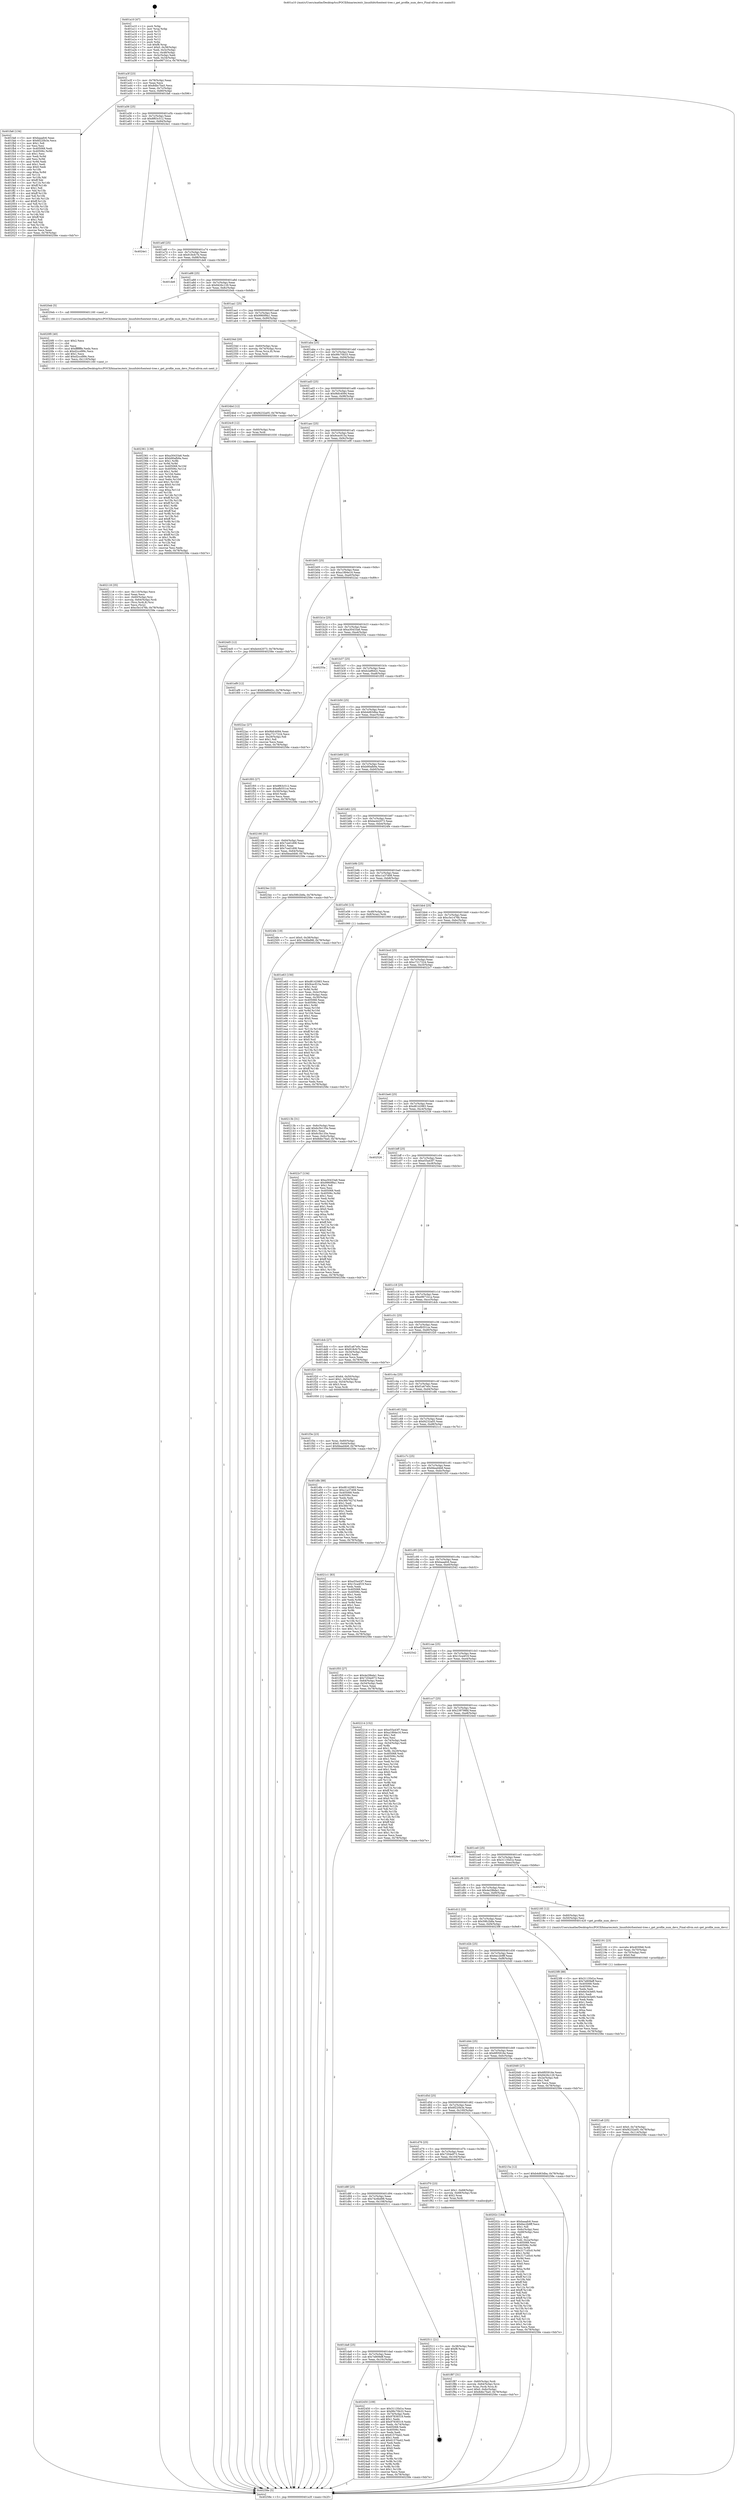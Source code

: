digraph "0x401a10" {
  label = "0x401a10 (/mnt/c/Users/mathe/Desktop/tcc/POCII/binaries/extr_linuxfsbtrfsextent-tree.c_get_profile_num_devs_Final-ollvm.out::main(0))"
  labelloc = "t"
  node[shape=record]

  Entry [label="",width=0.3,height=0.3,shape=circle,fillcolor=black,style=filled]
  "0x401a3f" [label="{
     0x401a3f [23]\l
     | [instrs]\l
     &nbsp;&nbsp;0x401a3f \<+3\>: mov -0x78(%rbp),%eax\l
     &nbsp;&nbsp;0x401a42 \<+2\>: mov %eax,%ecx\l
     &nbsp;&nbsp;0x401a44 \<+6\>: sub $0x8dbc7ba5,%ecx\l
     &nbsp;&nbsp;0x401a4a \<+3\>: mov %eax,-0x7c(%rbp)\l
     &nbsp;&nbsp;0x401a4d \<+3\>: mov %ecx,-0x80(%rbp)\l
     &nbsp;&nbsp;0x401a50 \<+6\>: je 0000000000401fa6 \<main+0x596\>\l
  }"]
  "0x401fa6" [label="{
     0x401fa6 [134]\l
     | [instrs]\l
     &nbsp;&nbsp;0x401fa6 \<+5\>: mov $0xbaaafc6,%eax\l
     &nbsp;&nbsp;0x401fab \<+5\>: mov $0x6f220b3e,%ecx\l
     &nbsp;&nbsp;0x401fb0 \<+2\>: mov $0x1,%dl\l
     &nbsp;&nbsp;0x401fb2 \<+2\>: xor %esi,%esi\l
     &nbsp;&nbsp;0x401fb4 \<+7\>: mov 0x405068,%edi\l
     &nbsp;&nbsp;0x401fbb \<+8\>: mov 0x40506c,%r8d\l
     &nbsp;&nbsp;0x401fc3 \<+3\>: sub $0x1,%esi\l
     &nbsp;&nbsp;0x401fc6 \<+3\>: mov %edi,%r9d\l
     &nbsp;&nbsp;0x401fc9 \<+3\>: add %esi,%r9d\l
     &nbsp;&nbsp;0x401fcc \<+4\>: imul %r9d,%edi\l
     &nbsp;&nbsp;0x401fd0 \<+3\>: and $0x1,%edi\l
     &nbsp;&nbsp;0x401fd3 \<+3\>: cmp $0x0,%edi\l
     &nbsp;&nbsp;0x401fd6 \<+4\>: sete %r10b\l
     &nbsp;&nbsp;0x401fda \<+4\>: cmp $0xa,%r8d\l
     &nbsp;&nbsp;0x401fde \<+4\>: setl %r11b\l
     &nbsp;&nbsp;0x401fe2 \<+3\>: mov %r10b,%bl\l
     &nbsp;&nbsp;0x401fe5 \<+3\>: xor $0xff,%bl\l
     &nbsp;&nbsp;0x401fe8 \<+3\>: mov %r11b,%r14b\l
     &nbsp;&nbsp;0x401feb \<+4\>: xor $0xff,%r14b\l
     &nbsp;&nbsp;0x401fef \<+3\>: xor $0x1,%dl\l
     &nbsp;&nbsp;0x401ff2 \<+3\>: mov %bl,%r15b\l
     &nbsp;&nbsp;0x401ff5 \<+4\>: and $0xff,%r15b\l
     &nbsp;&nbsp;0x401ff9 \<+3\>: and %dl,%r10b\l
     &nbsp;&nbsp;0x401ffc \<+3\>: mov %r14b,%r12b\l
     &nbsp;&nbsp;0x401fff \<+4\>: and $0xff,%r12b\l
     &nbsp;&nbsp;0x402003 \<+3\>: and %dl,%r11b\l
     &nbsp;&nbsp;0x402006 \<+3\>: or %r10b,%r15b\l
     &nbsp;&nbsp;0x402009 \<+3\>: or %r11b,%r12b\l
     &nbsp;&nbsp;0x40200c \<+3\>: xor %r12b,%r15b\l
     &nbsp;&nbsp;0x40200f \<+3\>: or %r14b,%bl\l
     &nbsp;&nbsp;0x402012 \<+3\>: xor $0xff,%bl\l
     &nbsp;&nbsp;0x402015 \<+3\>: or $0x1,%dl\l
     &nbsp;&nbsp;0x402018 \<+2\>: and %dl,%bl\l
     &nbsp;&nbsp;0x40201a \<+3\>: or %bl,%r15b\l
     &nbsp;&nbsp;0x40201d \<+4\>: test $0x1,%r15b\l
     &nbsp;&nbsp;0x402021 \<+3\>: cmovne %ecx,%eax\l
     &nbsp;&nbsp;0x402024 \<+3\>: mov %eax,-0x78(%rbp)\l
     &nbsp;&nbsp;0x402027 \<+5\>: jmp 000000000040258e \<main+0xb7e\>\l
  }"]
  "0x401a56" [label="{
     0x401a56 [25]\l
     | [instrs]\l
     &nbsp;&nbsp;0x401a56 \<+5\>: jmp 0000000000401a5b \<main+0x4b\>\l
     &nbsp;&nbsp;0x401a5b \<+3\>: mov -0x7c(%rbp),%eax\l
     &nbsp;&nbsp;0x401a5e \<+5\>: sub $0x8f63c512,%eax\l
     &nbsp;&nbsp;0x401a63 \<+6\>: mov %eax,-0x84(%rbp)\l
     &nbsp;&nbsp;0x401a69 \<+6\>: je 00000000004024e1 \<main+0xad1\>\l
  }"]
  Exit [label="",width=0.3,height=0.3,shape=circle,fillcolor=black,style=filled,peripheries=2]
  "0x4024e1" [label="{
     0x4024e1\l
  }", style=dashed]
  "0x401a6f" [label="{
     0x401a6f [25]\l
     | [instrs]\l
     &nbsp;&nbsp;0x401a6f \<+5\>: jmp 0000000000401a74 \<main+0x64\>\l
     &nbsp;&nbsp;0x401a74 \<+3\>: mov -0x7c(%rbp),%eax\l
     &nbsp;&nbsp;0x401a77 \<+5\>: sub $0x918cfc7b,%eax\l
     &nbsp;&nbsp;0x401a7c \<+6\>: mov %eax,-0x88(%rbp)\l
     &nbsp;&nbsp;0x401a82 \<+6\>: je 0000000000401de6 \<main+0x3d6\>\l
  }"]
  "0x4024d5" [label="{
     0x4024d5 [12]\l
     | [instrs]\l
     &nbsp;&nbsp;0x4024d5 \<+7\>: movl $0xbe442073,-0x78(%rbp)\l
     &nbsp;&nbsp;0x4024dc \<+5\>: jmp 000000000040258e \<main+0xb7e\>\l
  }"]
  "0x401de6" [label="{
     0x401de6\l
  }", style=dashed]
  "0x401a88" [label="{
     0x401a88 [25]\l
     | [instrs]\l
     &nbsp;&nbsp;0x401a88 \<+5\>: jmp 0000000000401a8d \<main+0x7d\>\l
     &nbsp;&nbsp;0x401a8d \<+3\>: mov -0x7c(%rbp),%eax\l
     &nbsp;&nbsp;0x401a90 \<+5\>: sub $0x9426c129,%eax\l
     &nbsp;&nbsp;0x401a95 \<+6\>: mov %eax,-0x8c(%rbp)\l
     &nbsp;&nbsp;0x401a9b \<+6\>: je 00000000004020eb \<main+0x6db\>\l
  }"]
  "0x401dc1" [label="{
     0x401dc1\l
  }", style=dashed]
  "0x4020eb" [label="{
     0x4020eb [5]\l
     | [instrs]\l
     &nbsp;&nbsp;0x4020eb \<+5\>: call 0000000000401160 \<next_i\>\l
     | [calls]\l
     &nbsp;&nbsp;0x401160 \{1\} (/mnt/c/Users/mathe/Desktop/tcc/POCII/binaries/extr_linuxfsbtrfsextent-tree.c_get_profile_num_devs_Final-ollvm.out::next_i)\l
  }"]
  "0x401aa1" [label="{
     0x401aa1 [25]\l
     | [instrs]\l
     &nbsp;&nbsp;0x401aa1 \<+5\>: jmp 0000000000401aa6 \<main+0x96\>\l
     &nbsp;&nbsp;0x401aa6 \<+3\>: mov -0x7c(%rbp),%eax\l
     &nbsp;&nbsp;0x401aa9 \<+5\>: sub $0x9960f9a1,%eax\l
     &nbsp;&nbsp;0x401aae \<+6\>: mov %eax,-0x90(%rbp)\l
     &nbsp;&nbsp;0x401ab4 \<+6\>: je 000000000040234d \<main+0x93d\>\l
  }"]
  "0x402450" [label="{
     0x402450 [109]\l
     | [instrs]\l
     &nbsp;&nbsp;0x402450 \<+5\>: mov $0x31135d1e,%eax\l
     &nbsp;&nbsp;0x402455 \<+5\>: mov $0x99c70b33,%ecx\l
     &nbsp;&nbsp;0x40245a \<+3\>: mov -0x74(%rbp),%edx\l
     &nbsp;&nbsp;0x40245d \<+6\>: sub $0x97839319,%edx\l
     &nbsp;&nbsp;0x402463 \<+3\>: add $0x1,%edx\l
     &nbsp;&nbsp;0x402466 \<+6\>: add $0x97839319,%edx\l
     &nbsp;&nbsp;0x40246c \<+3\>: mov %edx,-0x74(%rbp)\l
     &nbsp;&nbsp;0x40246f \<+7\>: mov 0x405068,%edx\l
     &nbsp;&nbsp;0x402476 \<+7\>: mov 0x40506c,%esi\l
     &nbsp;&nbsp;0x40247d \<+2\>: mov %edx,%edi\l
     &nbsp;&nbsp;0x40247f \<+6\>: sub $0x61570a42,%edi\l
     &nbsp;&nbsp;0x402485 \<+3\>: sub $0x1,%edi\l
     &nbsp;&nbsp;0x402488 \<+6\>: add $0x61570a42,%edi\l
     &nbsp;&nbsp;0x40248e \<+3\>: imul %edi,%edx\l
     &nbsp;&nbsp;0x402491 \<+3\>: and $0x1,%edx\l
     &nbsp;&nbsp;0x402494 \<+3\>: cmp $0x0,%edx\l
     &nbsp;&nbsp;0x402497 \<+4\>: sete %r8b\l
     &nbsp;&nbsp;0x40249b \<+3\>: cmp $0xa,%esi\l
     &nbsp;&nbsp;0x40249e \<+4\>: setl %r9b\l
     &nbsp;&nbsp;0x4024a2 \<+3\>: mov %r8b,%r10b\l
     &nbsp;&nbsp;0x4024a5 \<+3\>: and %r9b,%r10b\l
     &nbsp;&nbsp;0x4024a8 \<+3\>: xor %r9b,%r8b\l
     &nbsp;&nbsp;0x4024ab \<+3\>: or %r8b,%r10b\l
     &nbsp;&nbsp;0x4024ae \<+4\>: test $0x1,%r10b\l
     &nbsp;&nbsp;0x4024b2 \<+3\>: cmovne %ecx,%eax\l
     &nbsp;&nbsp;0x4024b5 \<+3\>: mov %eax,-0x78(%rbp)\l
     &nbsp;&nbsp;0x4024b8 \<+5\>: jmp 000000000040258e \<main+0xb7e\>\l
  }"]
  "0x40234d" [label="{
     0x40234d [20]\l
     | [instrs]\l
     &nbsp;&nbsp;0x40234d \<+4\>: mov -0x60(%rbp),%rax\l
     &nbsp;&nbsp;0x402351 \<+4\>: movslq -0x74(%rbp),%rcx\l
     &nbsp;&nbsp;0x402355 \<+4\>: mov (%rax,%rcx,8),%rax\l
     &nbsp;&nbsp;0x402359 \<+3\>: mov %rax,%rdi\l
     &nbsp;&nbsp;0x40235c \<+5\>: call 0000000000401030 \<free@plt\>\l
     | [calls]\l
     &nbsp;&nbsp;0x401030 \{1\} (unknown)\l
  }"]
  "0x401aba" [label="{
     0x401aba [25]\l
     | [instrs]\l
     &nbsp;&nbsp;0x401aba \<+5\>: jmp 0000000000401abf \<main+0xaf\>\l
     &nbsp;&nbsp;0x401abf \<+3\>: mov -0x7c(%rbp),%eax\l
     &nbsp;&nbsp;0x401ac2 \<+5\>: sub $0x99c70b33,%eax\l
     &nbsp;&nbsp;0x401ac7 \<+6\>: mov %eax,-0x94(%rbp)\l
     &nbsp;&nbsp;0x401acd \<+6\>: je 00000000004024bd \<main+0xaad\>\l
  }"]
  "0x401da8" [label="{
     0x401da8 [25]\l
     | [instrs]\l
     &nbsp;&nbsp;0x401da8 \<+5\>: jmp 0000000000401dad \<main+0x39d\>\l
     &nbsp;&nbsp;0x401dad \<+3\>: mov -0x7c(%rbp),%eax\l
     &nbsp;&nbsp;0x401db0 \<+5\>: sub $0x7e809eff,%eax\l
     &nbsp;&nbsp;0x401db5 \<+6\>: mov %eax,-0x10c(%rbp)\l
     &nbsp;&nbsp;0x401dbb \<+6\>: je 0000000000402450 \<main+0xa40\>\l
  }"]
  "0x4024bd" [label="{
     0x4024bd [12]\l
     | [instrs]\l
     &nbsp;&nbsp;0x4024bd \<+7\>: movl $0xf4232a05,-0x78(%rbp)\l
     &nbsp;&nbsp;0x4024c4 \<+5\>: jmp 000000000040258e \<main+0xb7e\>\l
  }"]
  "0x401ad3" [label="{
     0x401ad3 [25]\l
     | [instrs]\l
     &nbsp;&nbsp;0x401ad3 \<+5\>: jmp 0000000000401ad8 \<main+0xc8\>\l
     &nbsp;&nbsp;0x401ad8 \<+3\>: mov -0x7c(%rbp),%eax\l
     &nbsp;&nbsp;0x401adb \<+5\>: sub $0x9bfc4094,%eax\l
     &nbsp;&nbsp;0x401ae0 \<+6\>: mov %eax,-0x98(%rbp)\l
     &nbsp;&nbsp;0x401ae6 \<+6\>: je 00000000004024c9 \<main+0xab9\>\l
  }"]
  "0x402511" [label="{
     0x402511 [21]\l
     | [instrs]\l
     &nbsp;&nbsp;0x402511 \<+3\>: mov -0x38(%rbp),%eax\l
     &nbsp;&nbsp;0x402514 \<+7\>: add $0xf8,%rsp\l
     &nbsp;&nbsp;0x40251b \<+1\>: pop %rbx\l
     &nbsp;&nbsp;0x40251c \<+2\>: pop %r12\l
     &nbsp;&nbsp;0x40251e \<+2\>: pop %r13\l
     &nbsp;&nbsp;0x402520 \<+2\>: pop %r14\l
     &nbsp;&nbsp;0x402522 \<+2\>: pop %r15\l
     &nbsp;&nbsp;0x402524 \<+1\>: pop %rbp\l
     &nbsp;&nbsp;0x402525 \<+1\>: ret\l
  }"]
  "0x4024c9" [label="{
     0x4024c9 [12]\l
     | [instrs]\l
     &nbsp;&nbsp;0x4024c9 \<+4\>: mov -0x60(%rbp),%rax\l
     &nbsp;&nbsp;0x4024cd \<+3\>: mov %rax,%rdi\l
     &nbsp;&nbsp;0x4024d0 \<+5\>: call 0000000000401030 \<free@plt\>\l
     | [calls]\l
     &nbsp;&nbsp;0x401030 \{1\} (unknown)\l
  }"]
  "0x401aec" [label="{
     0x401aec [25]\l
     | [instrs]\l
     &nbsp;&nbsp;0x401aec \<+5\>: jmp 0000000000401af1 \<main+0xe1\>\l
     &nbsp;&nbsp;0x401af1 \<+3\>: mov -0x7c(%rbp),%eax\l
     &nbsp;&nbsp;0x401af4 \<+5\>: sub $0x9cec915a,%eax\l
     &nbsp;&nbsp;0x401af9 \<+6\>: mov %eax,-0x9c(%rbp)\l
     &nbsp;&nbsp;0x401aff \<+6\>: je 0000000000401ef9 \<main+0x4e9\>\l
  }"]
  "0x402361" [label="{
     0x402361 [139]\l
     | [instrs]\l
     &nbsp;&nbsp;0x402361 \<+5\>: mov $0xa30433a6,%edx\l
     &nbsp;&nbsp;0x402366 \<+5\>: mov $0xb90afb9a,%esi\l
     &nbsp;&nbsp;0x40236b \<+3\>: mov $0x1,%r8b\l
     &nbsp;&nbsp;0x40236e \<+3\>: xor %r9d,%r9d\l
     &nbsp;&nbsp;0x402371 \<+8\>: mov 0x405068,%r10d\l
     &nbsp;&nbsp;0x402379 \<+8\>: mov 0x40506c,%r11d\l
     &nbsp;&nbsp;0x402381 \<+4\>: sub $0x1,%r9d\l
     &nbsp;&nbsp;0x402385 \<+3\>: mov %r10d,%ebx\l
     &nbsp;&nbsp;0x402388 \<+3\>: add %r9d,%ebx\l
     &nbsp;&nbsp;0x40238b \<+4\>: imul %ebx,%r10d\l
     &nbsp;&nbsp;0x40238f \<+4\>: and $0x1,%r10d\l
     &nbsp;&nbsp;0x402393 \<+4\>: cmp $0x0,%r10d\l
     &nbsp;&nbsp;0x402397 \<+4\>: sete %r14b\l
     &nbsp;&nbsp;0x40239b \<+4\>: cmp $0xa,%r11d\l
     &nbsp;&nbsp;0x40239f \<+4\>: setl %r15b\l
     &nbsp;&nbsp;0x4023a3 \<+3\>: mov %r14b,%r12b\l
     &nbsp;&nbsp;0x4023a6 \<+4\>: xor $0xff,%r12b\l
     &nbsp;&nbsp;0x4023aa \<+3\>: mov %r15b,%r13b\l
     &nbsp;&nbsp;0x4023ad \<+4\>: xor $0xff,%r13b\l
     &nbsp;&nbsp;0x4023b1 \<+4\>: xor $0x1,%r8b\l
     &nbsp;&nbsp;0x4023b5 \<+3\>: mov %r12b,%al\l
     &nbsp;&nbsp;0x4023b8 \<+2\>: and $0xff,%al\l
     &nbsp;&nbsp;0x4023ba \<+3\>: and %r8b,%r14b\l
     &nbsp;&nbsp;0x4023bd \<+3\>: mov %r13b,%cl\l
     &nbsp;&nbsp;0x4023c0 \<+3\>: and $0xff,%cl\l
     &nbsp;&nbsp;0x4023c3 \<+3\>: and %r8b,%r15b\l
     &nbsp;&nbsp;0x4023c6 \<+3\>: or %r14b,%al\l
     &nbsp;&nbsp;0x4023c9 \<+3\>: or %r15b,%cl\l
     &nbsp;&nbsp;0x4023cc \<+2\>: xor %cl,%al\l
     &nbsp;&nbsp;0x4023ce \<+3\>: or %r13b,%r12b\l
     &nbsp;&nbsp;0x4023d1 \<+4\>: xor $0xff,%r12b\l
     &nbsp;&nbsp;0x4023d5 \<+4\>: or $0x1,%r8b\l
     &nbsp;&nbsp;0x4023d9 \<+3\>: and %r8b,%r12b\l
     &nbsp;&nbsp;0x4023dc \<+3\>: or %r12b,%al\l
     &nbsp;&nbsp;0x4023df \<+2\>: test $0x1,%al\l
     &nbsp;&nbsp;0x4023e1 \<+3\>: cmovne %esi,%edx\l
     &nbsp;&nbsp;0x4023e4 \<+3\>: mov %edx,-0x78(%rbp)\l
     &nbsp;&nbsp;0x4023e7 \<+5\>: jmp 000000000040258e \<main+0xb7e\>\l
  }"]
  "0x401ef9" [label="{
     0x401ef9 [12]\l
     | [instrs]\l
     &nbsp;&nbsp;0x401ef9 \<+7\>: movl $0xb2a86d2c,-0x78(%rbp)\l
     &nbsp;&nbsp;0x401f00 \<+5\>: jmp 000000000040258e \<main+0xb7e\>\l
  }"]
  "0x401b05" [label="{
     0x401b05 [25]\l
     | [instrs]\l
     &nbsp;&nbsp;0x401b05 \<+5\>: jmp 0000000000401b0a \<main+0xfa\>\l
     &nbsp;&nbsp;0x401b0a \<+3\>: mov -0x7c(%rbp),%eax\l
     &nbsp;&nbsp;0x401b0d \<+5\>: sub $0xa1894e16,%eax\l
     &nbsp;&nbsp;0x401b12 \<+6\>: mov %eax,-0xa0(%rbp)\l
     &nbsp;&nbsp;0x401b18 \<+6\>: je 00000000004022ac \<main+0x89c\>\l
  }"]
  "0x4021a8" [label="{
     0x4021a8 [25]\l
     | [instrs]\l
     &nbsp;&nbsp;0x4021a8 \<+7\>: movl $0x0,-0x74(%rbp)\l
     &nbsp;&nbsp;0x4021af \<+7\>: movl $0xf4232a05,-0x78(%rbp)\l
     &nbsp;&nbsp;0x4021b6 \<+6\>: mov %eax,-0x114(%rbp)\l
     &nbsp;&nbsp;0x4021bc \<+5\>: jmp 000000000040258e \<main+0xb7e\>\l
  }"]
  "0x4022ac" [label="{
     0x4022ac [27]\l
     | [instrs]\l
     &nbsp;&nbsp;0x4022ac \<+5\>: mov $0x9bfc4094,%eax\l
     &nbsp;&nbsp;0x4022b1 \<+5\>: mov $0xc7217224,%ecx\l
     &nbsp;&nbsp;0x4022b6 \<+3\>: mov -0x29(%rbp),%dl\l
     &nbsp;&nbsp;0x4022b9 \<+3\>: test $0x1,%dl\l
     &nbsp;&nbsp;0x4022bc \<+3\>: cmovne %ecx,%eax\l
     &nbsp;&nbsp;0x4022bf \<+3\>: mov %eax,-0x78(%rbp)\l
     &nbsp;&nbsp;0x4022c2 \<+5\>: jmp 000000000040258e \<main+0xb7e\>\l
  }"]
  "0x401b1e" [label="{
     0x401b1e [25]\l
     | [instrs]\l
     &nbsp;&nbsp;0x401b1e \<+5\>: jmp 0000000000401b23 \<main+0x113\>\l
     &nbsp;&nbsp;0x401b23 \<+3\>: mov -0x7c(%rbp),%eax\l
     &nbsp;&nbsp;0x401b26 \<+5\>: sub $0xa30433a6,%eax\l
     &nbsp;&nbsp;0x401b2b \<+6\>: mov %eax,-0xa4(%rbp)\l
     &nbsp;&nbsp;0x401b31 \<+6\>: je 000000000040255a \<main+0xb4a\>\l
  }"]
  "0x402191" [label="{
     0x402191 [23]\l
     | [instrs]\l
     &nbsp;&nbsp;0x402191 \<+10\>: movabs $0x4030b6,%rdi\l
     &nbsp;&nbsp;0x40219b \<+3\>: mov %eax,-0x70(%rbp)\l
     &nbsp;&nbsp;0x40219e \<+3\>: mov -0x70(%rbp),%esi\l
     &nbsp;&nbsp;0x4021a1 \<+2\>: mov $0x0,%al\l
     &nbsp;&nbsp;0x4021a3 \<+5\>: call 0000000000401040 \<printf@plt\>\l
     | [calls]\l
     &nbsp;&nbsp;0x401040 \{1\} (unknown)\l
  }"]
  "0x40255a" [label="{
     0x40255a\l
  }", style=dashed]
  "0x401b37" [label="{
     0x401b37 [25]\l
     | [instrs]\l
     &nbsp;&nbsp;0x401b37 \<+5\>: jmp 0000000000401b3c \<main+0x12c\>\l
     &nbsp;&nbsp;0x401b3c \<+3\>: mov -0x7c(%rbp),%eax\l
     &nbsp;&nbsp;0x401b3f \<+5\>: sub $0xb2a86d2c,%eax\l
     &nbsp;&nbsp;0x401b44 \<+6\>: mov %eax,-0xa8(%rbp)\l
     &nbsp;&nbsp;0x401b4a \<+6\>: je 0000000000401f05 \<main+0x4f5\>\l
  }"]
  "0x402118" [label="{
     0x402118 [35]\l
     | [instrs]\l
     &nbsp;&nbsp;0x402118 \<+6\>: mov -0x110(%rbp),%ecx\l
     &nbsp;&nbsp;0x40211e \<+3\>: imul %eax,%ecx\l
     &nbsp;&nbsp;0x402121 \<+4\>: mov -0x60(%rbp),%rsi\l
     &nbsp;&nbsp;0x402125 \<+4\>: movslq -0x64(%rbp),%rdi\l
     &nbsp;&nbsp;0x402129 \<+4\>: mov (%rsi,%rdi,8),%rsi\l
     &nbsp;&nbsp;0x40212d \<+2\>: mov %ecx,(%rsi)\l
     &nbsp;&nbsp;0x40212f \<+7\>: movl $0xc5e1476b,-0x78(%rbp)\l
     &nbsp;&nbsp;0x402136 \<+5\>: jmp 000000000040258e \<main+0xb7e\>\l
  }"]
  "0x401f05" [label="{
     0x401f05 [27]\l
     | [instrs]\l
     &nbsp;&nbsp;0x401f05 \<+5\>: mov $0x8f63c512,%eax\l
     &nbsp;&nbsp;0x401f0a \<+5\>: mov $0xefb551ce,%ecx\l
     &nbsp;&nbsp;0x401f0f \<+3\>: mov -0x30(%rbp),%edx\l
     &nbsp;&nbsp;0x401f12 \<+3\>: cmp $0x0,%edx\l
     &nbsp;&nbsp;0x401f15 \<+3\>: cmove %ecx,%eax\l
     &nbsp;&nbsp;0x401f18 \<+3\>: mov %eax,-0x78(%rbp)\l
     &nbsp;&nbsp;0x401f1b \<+5\>: jmp 000000000040258e \<main+0xb7e\>\l
  }"]
  "0x401b50" [label="{
     0x401b50 [25]\l
     | [instrs]\l
     &nbsp;&nbsp;0x401b50 \<+5\>: jmp 0000000000401b55 \<main+0x145\>\l
     &nbsp;&nbsp;0x401b55 \<+3\>: mov -0x7c(%rbp),%eax\l
     &nbsp;&nbsp;0x401b58 \<+5\>: sub $0xb4d63dba,%eax\l
     &nbsp;&nbsp;0x401b5d \<+6\>: mov %eax,-0xac(%rbp)\l
     &nbsp;&nbsp;0x401b63 \<+6\>: je 0000000000402166 \<main+0x756\>\l
  }"]
  "0x4020f0" [label="{
     0x4020f0 [40]\l
     | [instrs]\l
     &nbsp;&nbsp;0x4020f0 \<+5\>: mov $0x2,%ecx\l
     &nbsp;&nbsp;0x4020f5 \<+1\>: cltd\l
     &nbsp;&nbsp;0x4020f6 \<+2\>: idiv %ecx\l
     &nbsp;&nbsp;0x4020f8 \<+6\>: imul $0xfffffffe,%edx,%ecx\l
     &nbsp;&nbsp;0x4020fe \<+6\>: sub $0xd2ccd99c,%ecx\l
     &nbsp;&nbsp;0x402104 \<+3\>: add $0x1,%ecx\l
     &nbsp;&nbsp;0x402107 \<+6\>: add $0xd2ccd99c,%ecx\l
     &nbsp;&nbsp;0x40210d \<+6\>: mov %ecx,-0x110(%rbp)\l
     &nbsp;&nbsp;0x402113 \<+5\>: call 0000000000401160 \<next_i\>\l
     | [calls]\l
     &nbsp;&nbsp;0x401160 \{1\} (/mnt/c/Users/mathe/Desktop/tcc/POCII/binaries/extr_linuxfsbtrfsextent-tree.c_get_profile_num_devs_Final-ollvm.out::next_i)\l
  }"]
  "0x402166" [label="{
     0x402166 [31]\l
     | [instrs]\l
     &nbsp;&nbsp;0x402166 \<+3\>: mov -0x64(%rbp),%eax\l
     &nbsp;&nbsp;0x402169 \<+5\>: sub $0x7ced1d08,%eax\l
     &nbsp;&nbsp;0x40216e \<+3\>: add $0x1,%eax\l
     &nbsp;&nbsp;0x402171 \<+5\>: add $0x7ced1d08,%eax\l
     &nbsp;&nbsp;0x402176 \<+3\>: mov %eax,-0x64(%rbp)\l
     &nbsp;&nbsp;0x402179 \<+7\>: movl $0xfdead4b8,-0x78(%rbp)\l
     &nbsp;&nbsp;0x402180 \<+5\>: jmp 000000000040258e \<main+0xb7e\>\l
  }"]
  "0x401b69" [label="{
     0x401b69 [25]\l
     | [instrs]\l
     &nbsp;&nbsp;0x401b69 \<+5\>: jmp 0000000000401b6e \<main+0x15e\>\l
     &nbsp;&nbsp;0x401b6e \<+3\>: mov -0x7c(%rbp),%eax\l
     &nbsp;&nbsp;0x401b71 \<+5\>: sub $0xb90afb9a,%eax\l
     &nbsp;&nbsp;0x401b76 \<+6\>: mov %eax,-0xb0(%rbp)\l
     &nbsp;&nbsp;0x401b7c \<+6\>: je 00000000004023ec \<main+0x9dc\>\l
  }"]
  "0x401f87" [label="{
     0x401f87 [31]\l
     | [instrs]\l
     &nbsp;&nbsp;0x401f87 \<+4\>: mov -0x60(%rbp),%rdi\l
     &nbsp;&nbsp;0x401f8b \<+4\>: movslq -0x64(%rbp),%rcx\l
     &nbsp;&nbsp;0x401f8f \<+4\>: mov %rax,(%rdi,%rcx,8)\l
     &nbsp;&nbsp;0x401f93 \<+7\>: movl $0x0,-0x6c(%rbp)\l
     &nbsp;&nbsp;0x401f9a \<+7\>: movl $0x8dbc7ba5,-0x78(%rbp)\l
     &nbsp;&nbsp;0x401fa1 \<+5\>: jmp 000000000040258e \<main+0xb7e\>\l
  }"]
  "0x4023ec" [label="{
     0x4023ec [12]\l
     | [instrs]\l
     &nbsp;&nbsp;0x4023ec \<+7\>: movl $0x59fc2b8a,-0x78(%rbp)\l
     &nbsp;&nbsp;0x4023f3 \<+5\>: jmp 000000000040258e \<main+0xb7e\>\l
  }"]
  "0x401b82" [label="{
     0x401b82 [25]\l
     | [instrs]\l
     &nbsp;&nbsp;0x401b82 \<+5\>: jmp 0000000000401b87 \<main+0x177\>\l
     &nbsp;&nbsp;0x401b87 \<+3\>: mov -0x7c(%rbp),%eax\l
     &nbsp;&nbsp;0x401b8a \<+5\>: sub $0xbe442073,%eax\l
     &nbsp;&nbsp;0x401b8f \<+6\>: mov %eax,-0xb4(%rbp)\l
     &nbsp;&nbsp;0x401b95 \<+6\>: je 00000000004024fe \<main+0xaee\>\l
  }"]
  "0x401d8f" [label="{
     0x401d8f [25]\l
     | [instrs]\l
     &nbsp;&nbsp;0x401d8f \<+5\>: jmp 0000000000401d94 \<main+0x384\>\l
     &nbsp;&nbsp;0x401d94 \<+3\>: mov -0x7c(%rbp),%eax\l
     &nbsp;&nbsp;0x401d97 \<+5\>: sub $0x74c6bd98,%eax\l
     &nbsp;&nbsp;0x401d9c \<+6\>: mov %eax,-0x108(%rbp)\l
     &nbsp;&nbsp;0x401da2 \<+6\>: je 0000000000402511 \<main+0xb01\>\l
  }"]
  "0x4024fe" [label="{
     0x4024fe [19]\l
     | [instrs]\l
     &nbsp;&nbsp;0x4024fe \<+7\>: movl $0x0,-0x38(%rbp)\l
     &nbsp;&nbsp;0x402505 \<+7\>: movl $0x74c6bd98,-0x78(%rbp)\l
     &nbsp;&nbsp;0x40250c \<+5\>: jmp 000000000040258e \<main+0xb7e\>\l
  }"]
  "0x401b9b" [label="{
     0x401b9b [25]\l
     | [instrs]\l
     &nbsp;&nbsp;0x401b9b \<+5\>: jmp 0000000000401ba0 \<main+0x190\>\l
     &nbsp;&nbsp;0x401ba0 \<+3\>: mov -0x7c(%rbp),%eax\l
     &nbsp;&nbsp;0x401ba3 \<+5\>: sub $0xc1a37d08,%eax\l
     &nbsp;&nbsp;0x401ba8 \<+6\>: mov %eax,-0xb8(%rbp)\l
     &nbsp;&nbsp;0x401bae \<+6\>: je 0000000000401e56 \<main+0x446\>\l
  }"]
  "0x401f70" [label="{
     0x401f70 [23]\l
     | [instrs]\l
     &nbsp;&nbsp;0x401f70 \<+7\>: movl $0x1,-0x68(%rbp)\l
     &nbsp;&nbsp;0x401f77 \<+4\>: movslq -0x68(%rbp),%rax\l
     &nbsp;&nbsp;0x401f7b \<+4\>: shl $0x2,%rax\l
     &nbsp;&nbsp;0x401f7f \<+3\>: mov %rax,%rdi\l
     &nbsp;&nbsp;0x401f82 \<+5\>: call 0000000000401050 \<malloc@plt\>\l
     | [calls]\l
     &nbsp;&nbsp;0x401050 \{1\} (unknown)\l
  }"]
  "0x401e56" [label="{
     0x401e56 [13]\l
     | [instrs]\l
     &nbsp;&nbsp;0x401e56 \<+4\>: mov -0x48(%rbp),%rax\l
     &nbsp;&nbsp;0x401e5a \<+4\>: mov 0x8(%rax),%rdi\l
     &nbsp;&nbsp;0x401e5e \<+5\>: call 0000000000401060 \<atoi@plt\>\l
     | [calls]\l
     &nbsp;&nbsp;0x401060 \{1\} (unknown)\l
  }"]
  "0x401bb4" [label="{
     0x401bb4 [25]\l
     | [instrs]\l
     &nbsp;&nbsp;0x401bb4 \<+5\>: jmp 0000000000401bb9 \<main+0x1a9\>\l
     &nbsp;&nbsp;0x401bb9 \<+3\>: mov -0x7c(%rbp),%eax\l
     &nbsp;&nbsp;0x401bbc \<+5\>: sub $0xc5e1476b,%eax\l
     &nbsp;&nbsp;0x401bc1 \<+6\>: mov %eax,-0xbc(%rbp)\l
     &nbsp;&nbsp;0x401bc7 \<+6\>: je 000000000040213b \<main+0x72b\>\l
  }"]
  "0x401d76" [label="{
     0x401d76 [25]\l
     | [instrs]\l
     &nbsp;&nbsp;0x401d76 \<+5\>: jmp 0000000000401d7b \<main+0x36b\>\l
     &nbsp;&nbsp;0x401d7b \<+3\>: mov -0x7c(%rbp),%eax\l
     &nbsp;&nbsp;0x401d7e \<+5\>: sub $0x7204e973,%eax\l
     &nbsp;&nbsp;0x401d83 \<+6\>: mov %eax,-0x104(%rbp)\l
     &nbsp;&nbsp;0x401d89 \<+6\>: je 0000000000401f70 \<main+0x560\>\l
  }"]
  "0x40213b" [label="{
     0x40213b [31]\l
     | [instrs]\l
     &nbsp;&nbsp;0x40213b \<+3\>: mov -0x6c(%rbp),%eax\l
     &nbsp;&nbsp;0x40213e \<+5\>: add $0x6c5b135e,%eax\l
     &nbsp;&nbsp;0x402143 \<+3\>: add $0x1,%eax\l
     &nbsp;&nbsp;0x402146 \<+5\>: sub $0x6c5b135e,%eax\l
     &nbsp;&nbsp;0x40214b \<+3\>: mov %eax,-0x6c(%rbp)\l
     &nbsp;&nbsp;0x40214e \<+7\>: movl $0x8dbc7ba5,-0x78(%rbp)\l
     &nbsp;&nbsp;0x402155 \<+5\>: jmp 000000000040258e \<main+0xb7e\>\l
  }"]
  "0x401bcd" [label="{
     0x401bcd [25]\l
     | [instrs]\l
     &nbsp;&nbsp;0x401bcd \<+5\>: jmp 0000000000401bd2 \<main+0x1c2\>\l
     &nbsp;&nbsp;0x401bd2 \<+3\>: mov -0x7c(%rbp),%eax\l
     &nbsp;&nbsp;0x401bd5 \<+5\>: sub $0xc7217224,%eax\l
     &nbsp;&nbsp;0x401bda \<+6\>: mov %eax,-0xc0(%rbp)\l
     &nbsp;&nbsp;0x401be0 \<+6\>: je 00000000004022c7 \<main+0x8b7\>\l
  }"]
  "0x40202c" [label="{
     0x40202c [164]\l
     | [instrs]\l
     &nbsp;&nbsp;0x40202c \<+5\>: mov $0xbaaafc6,%eax\l
     &nbsp;&nbsp;0x402031 \<+5\>: mov $0x6ec2b9ff,%ecx\l
     &nbsp;&nbsp;0x402036 \<+2\>: mov $0x1,%dl\l
     &nbsp;&nbsp;0x402038 \<+3\>: mov -0x6c(%rbp),%esi\l
     &nbsp;&nbsp;0x40203b \<+3\>: cmp -0x68(%rbp),%esi\l
     &nbsp;&nbsp;0x40203e \<+4\>: setl %dil\l
     &nbsp;&nbsp;0x402042 \<+4\>: and $0x1,%dil\l
     &nbsp;&nbsp;0x402046 \<+4\>: mov %dil,-0x2a(%rbp)\l
     &nbsp;&nbsp;0x40204a \<+7\>: mov 0x405068,%esi\l
     &nbsp;&nbsp;0x402051 \<+8\>: mov 0x40506c,%r8d\l
     &nbsp;&nbsp;0x402059 \<+3\>: mov %esi,%r9d\l
     &nbsp;&nbsp;0x40205c \<+7\>: add $0x3171d5c0,%r9d\l
     &nbsp;&nbsp;0x402063 \<+4\>: sub $0x1,%r9d\l
     &nbsp;&nbsp;0x402067 \<+7\>: sub $0x3171d5c0,%r9d\l
     &nbsp;&nbsp;0x40206e \<+4\>: imul %r9d,%esi\l
     &nbsp;&nbsp;0x402072 \<+3\>: and $0x1,%esi\l
     &nbsp;&nbsp;0x402075 \<+3\>: cmp $0x0,%esi\l
     &nbsp;&nbsp;0x402078 \<+4\>: sete %dil\l
     &nbsp;&nbsp;0x40207c \<+4\>: cmp $0xa,%r8d\l
     &nbsp;&nbsp;0x402080 \<+4\>: setl %r10b\l
     &nbsp;&nbsp;0x402084 \<+3\>: mov %dil,%r11b\l
     &nbsp;&nbsp;0x402087 \<+4\>: xor $0xff,%r11b\l
     &nbsp;&nbsp;0x40208b \<+3\>: mov %r10b,%bl\l
     &nbsp;&nbsp;0x40208e \<+3\>: xor $0xff,%bl\l
     &nbsp;&nbsp;0x402091 \<+3\>: xor $0x1,%dl\l
     &nbsp;&nbsp;0x402094 \<+3\>: mov %r11b,%r14b\l
     &nbsp;&nbsp;0x402097 \<+4\>: and $0xff,%r14b\l
     &nbsp;&nbsp;0x40209b \<+3\>: and %dl,%dil\l
     &nbsp;&nbsp;0x40209e \<+3\>: mov %bl,%r15b\l
     &nbsp;&nbsp;0x4020a1 \<+4\>: and $0xff,%r15b\l
     &nbsp;&nbsp;0x4020a5 \<+3\>: and %dl,%r10b\l
     &nbsp;&nbsp;0x4020a8 \<+3\>: or %dil,%r14b\l
     &nbsp;&nbsp;0x4020ab \<+3\>: or %r10b,%r15b\l
     &nbsp;&nbsp;0x4020ae \<+3\>: xor %r15b,%r14b\l
     &nbsp;&nbsp;0x4020b1 \<+3\>: or %bl,%r11b\l
     &nbsp;&nbsp;0x4020b4 \<+4\>: xor $0xff,%r11b\l
     &nbsp;&nbsp;0x4020b8 \<+3\>: or $0x1,%dl\l
     &nbsp;&nbsp;0x4020bb \<+3\>: and %dl,%r11b\l
     &nbsp;&nbsp;0x4020be \<+3\>: or %r11b,%r14b\l
     &nbsp;&nbsp;0x4020c1 \<+4\>: test $0x1,%r14b\l
     &nbsp;&nbsp;0x4020c5 \<+3\>: cmovne %ecx,%eax\l
     &nbsp;&nbsp;0x4020c8 \<+3\>: mov %eax,-0x78(%rbp)\l
     &nbsp;&nbsp;0x4020cb \<+5\>: jmp 000000000040258e \<main+0xb7e\>\l
  }"]
  "0x4022c7" [label="{
     0x4022c7 [134]\l
     | [instrs]\l
     &nbsp;&nbsp;0x4022c7 \<+5\>: mov $0xa30433a6,%eax\l
     &nbsp;&nbsp;0x4022cc \<+5\>: mov $0x9960f9a1,%ecx\l
     &nbsp;&nbsp;0x4022d1 \<+2\>: mov $0x1,%dl\l
     &nbsp;&nbsp;0x4022d3 \<+2\>: xor %esi,%esi\l
     &nbsp;&nbsp;0x4022d5 \<+7\>: mov 0x405068,%edi\l
     &nbsp;&nbsp;0x4022dc \<+8\>: mov 0x40506c,%r8d\l
     &nbsp;&nbsp;0x4022e4 \<+3\>: sub $0x1,%esi\l
     &nbsp;&nbsp;0x4022e7 \<+3\>: mov %edi,%r9d\l
     &nbsp;&nbsp;0x4022ea \<+3\>: add %esi,%r9d\l
     &nbsp;&nbsp;0x4022ed \<+4\>: imul %r9d,%edi\l
     &nbsp;&nbsp;0x4022f1 \<+3\>: and $0x1,%edi\l
     &nbsp;&nbsp;0x4022f4 \<+3\>: cmp $0x0,%edi\l
     &nbsp;&nbsp;0x4022f7 \<+4\>: sete %r10b\l
     &nbsp;&nbsp;0x4022fb \<+4\>: cmp $0xa,%r8d\l
     &nbsp;&nbsp;0x4022ff \<+4\>: setl %r11b\l
     &nbsp;&nbsp;0x402303 \<+3\>: mov %r10b,%bl\l
     &nbsp;&nbsp;0x402306 \<+3\>: xor $0xff,%bl\l
     &nbsp;&nbsp;0x402309 \<+3\>: mov %r11b,%r14b\l
     &nbsp;&nbsp;0x40230c \<+4\>: xor $0xff,%r14b\l
     &nbsp;&nbsp;0x402310 \<+3\>: xor $0x0,%dl\l
     &nbsp;&nbsp;0x402313 \<+3\>: mov %bl,%r15b\l
     &nbsp;&nbsp;0x402316 \<+4\>: and $0x0,%r15b\l
     &nbsp;&nbsp;0x40231a \<+3\>: and %dl,%r10b\l
     &nbsp;&nbsp;0x40231d \<+3\>: mov %r14b,%r12b\l
     &nbsp;&nbsp;0x402320 \<+4\>: and $0x0,%r12b\l
     &nbsp;&nbsp;0x402324 \<+3\>: and %dl,%r11b\l
     &nbsp;&nbsp;0x402327 \<+3\>: or %r10b,%r15b\l
     &nbsp;&nbsp;0x40232a \<+3\>: or %r11b,%r12b\l
     &nbsp;&nbsp;0x40232d \<+3\>: xor %r12b,%r15b\l
     &nbsp;&nbsp;0x402330 \<+3\>: or %r14b,%bl\l
     &nbsp;&nbsp;0x402333 \<+3\>: xor $0xff,%bl\l
     &nbsp;&nbsp;0x402336 \<+3\>: or $0x0,%dl\l
     &nbsp;&nbsp;0x402339 \<+2\>: and %dl,%bl\l
     &nbsp;&nbsp;0x40233b \<+3\>: or %bl,%r15b\l
     &nbsp;&nbsp;0x40233e \<+4\>: test $0x1,%r15b\l
     &nbsp;&nbsp;0x402342 \<+3\>: cmovne %ecx,%eax\l
     &nbsp;&nbsp;0x402345 \<+3\>: mov %eax,-0x78(%rbp)\l
     &nbsp;&nbsp;0x402348 \<+5\>: jmp 000000000040258e \<main+0xb7e\>\l
  }"]
  "0x401be6" [label="{
     0x401be6 [25]\l
     | [instrs]\l
     &nbsp;&nbsp;0x401be6 \<+5\>: jmp 0000000000401beb \<main+0x1db\>\l
     &nbsp;&nbsp;0x401beb \<+3\>: mov -0x7c(%rbp),%eax\l
     &nbsp;&nbsp;0x401bee \<+5\>: sub $0xd8142983,%eax\l
     &nbsp;&nbsp;0x401bf3 \<+6\>: mov %eax,-0xc4(%rbp)\l
     &nbsp;&nbsp;0x401bf9 \<+6\>: je 0000000000402526 \<main+0xb16\>\l
  }"]
  "0x401d5d" [label="{
     0x401d5d [25]\l
     | [instrs]\l
     &nbsp;&nbsp;0x401d5d \<+5\>: jmp 0000000000401d62 \<main+0x352\>\l
     &nbsp;&nbsp;0x401d62 \<+3\>: mov -0x7c(%rbp),%eax\l
     &nbsp;&nbsp;0x401d65 \<+5\>: sub $0x6f220b3e,%eax\l
     &nbsp;&nbsp;0x401d6a \<+6\>: mov %eax,-0x100(%rbp)\l
     &nbsp;&nbsp;0x401d70 \<+6\>: je 000000000040202c \<main+0x61c\>\l
  }"]
  "0x402526" [label="{
     0x402526\l
  }", style=dashed]
  "0x401bff" [label="{
     0x401bff [25]\l
     | [instrs]\l
     &nbsp;&nbsp;0x401bff \<+5\>: jmp 0000000000401c04 \<main+0x1f4\>\l
     &nbsp;&nbsp;0x401c04 \<+3\>: mov -0x7c(%rbp),%eax\l
     &nbsp;&nbsp;0x401c07 \<+5\>: sub $0xe55a43f7,%eax\l
     &nbsp;&nbsp;0x401c0c \<+6\>: mov %eax,-0xc8(%rbp)\l
     &nbsp;&nbsp;0x401c12 \<+6\>: je 000000000040254e \<main+0xb3e\>\l
  }"]
  "0x40215a" [label="{
     0x40215a [12]\l
     | [instrs]\l
     &nbsp;&nbsp;0x40215a \<+7\>: movl $0xb4d63dba,-0x78(%rbp)\l
     &nbsp;&nbsp;0x402161 \<+5\>: jmp 000000000040258e \<main+0xb7e\>\l
  }"]
  "0x40254e" [label="{
     0x40254e\l
  }", style=dashed]
  "0x401c18" [label="{
     0x401c18 [25]\l
     | [instrs]\l
     &nbsp;&nbsp;0x401c18 \<+5\>: jmp 0000000000401c1d \<main+0x20d\>\l
     &nbsp;&nbsp;0x401c1d \<+3\>: mov -0x7c(%rbp),%eax\l
     &nbsp;&nbsp;0x401c20 \<+5\>: sub $0xe9671b1a,%eax\l
     &nbsp;&nbsp;0x401c25 \<+6\>: mov %eax,-0xcc(%rbp)\l
     &nbsp;&nbsp;0x401c2b \<+6\>: je 0000000000401dcb \<main+0x3bb\>\l
  }"]
  "0x401d44" [label="{
     0x401d44 [25]\l
     | [instrs]\l
     &nbsp;&nbsp;0x401d44 \<+5\>: jmp 0000000000401d49 \<main+0x339\>\l
     &nbsp;&nbsp;0x401d49 \<+3\>: mov -0x7c(%rbp),%eax\l
     &nbsp;&nbsp;0x401d4c \<+5\>: sub $0x6f05916e,%eax\l
     &nbsp;&nbsp;0x401d51 \<+6\>: mov %eax,-0xfc(%rbp)\l
     &nbsp;&nbsp;0x401d57 \<+6\>: je 000000000040215a \<main+0x74a\>\l
  }"]
  "0x401dcb" [label="{
     0x401dcb [27]\l
     | [instrs]\l
     &nbsp;&nbsp;0x401dcb \<+5\>: mov $0xf1a67e0c,%eax\l
     &nbsp;&nbsp;0x401dd0 \<+5\>: mov $0x918cfc7b,%ecx\l
     &nbsp;&nbsp;0x401dd5 \<+3\>: mov -0x34(%rbp),%edx\l
     &nbsp;&nbsp;0x401dd8 \<+3\>: cmp $0x2,%edx\l
     &nbsp;&nbsp;0x401ddb \<+3\>: cmovne %ecx,%eax\l
     &nbsp;&nbsp;0x401dde \<+3\>: mov %eax,-0x78(%rbp)\l
     &nbsp;&nbsp;0x401de1 \<+5\>: jmp 000000000040258e \<main+0xb7e\>\l
  }"]
  "0x401c31" [label="{
     0x401c31 [25]\l
     | [instrs]\l
     &nbsp;&nbsp;0x401c31 \<+5\>: jmp 0000000000401c36 \<main+0x226\>\l
     &nbsp;&nbsp;0x401c36 \<+3\>: mov -0x7c(%rbp),%eax\l
     &nbsp;&nbsp;0x401c39 \<+5\>: sub $0xefb551ce,%eax\l
     &nbsp;&nbsp;0x401c3e \<+6\>: mov %eax,-0xd0(%rbp)\l
     &nbsp;&nbsp;0x401c44 \<+6\>: je 0000000000401f20 \<main+0x510\>\l
  }"]
  "0x40258e" [label="{
     0x40258e [5]\l
     | [instrs]\l
     &nbsp;&nbsp;0x40258e \<+5\>: jmp 0000000000401a3f \<main+0x2f\>\l
  }"]
  "0x401a10" [label="{
     0x401a10 [47]\l
     | [instrs]\l
     &nbsp;&nbsp;0x401a10 \<+1\>: push %rbp\l
     &nbsp;&nbsp;0x401a11 \<+3\>: mov %rsp,%rbp\l
     &nbsp;&nbsp;0x401a14 \<+2\>: push %r15\l
     &nbsp;&nbsp;0x401a16 \<+2\>: push %r14\l
     &nbsp;&nbsp;0x401a18 \<+2\>: push %r13\l
     &nbsp;&nbsp;0x401a1a \<+2\>: push %r12\l
     &nbsp;&nbsp;0x401a1c \<+1\>: push %rbx\l
     &nbsp;&nbsp;0x401a1d \<+7\>: sub $0xf8,%rsp\l
     &nbsp;&nbsp;0x401a24 \<+7\>: movl $0x0,-0x38(%rbp)\l
     &nbsp;&nbsp;0x401a2b \<+3\>: mov %edi,-0x3c(%rbp)\l
     &nbsp;&nbsp;0x401a2e \<+4\>: mov %rsi,-0x48(%rbp)\l
     &nbsp;&nbsp;0x401a32 \<+3\>: mov -0x3c(%rbp),%edi\l
     &nbsp;&nbsp;0x401a35 \<+3\>: mov %edi,-0x34(%rbp)\l
     &nbsp;&nbsp;0x401a38 \<+7\>: movl $0xe9671b1a,-0x78(%rbp)\l
  }"]
  "0x4020d0" [label="{
     0x4020d0 [27]\l
     | [instrs]\l
     &nbsp;&nbsp;0x4020d0 \<+5\>: mov $0x6f05916e,%eax\l
     &nbsp;&nbsp;0x4020d5 \<+5\>: mov $0x9426c129,%ecx\l
     &nbsp;&nbsp;0x4020da \<+3\>: mov -0x2a(%rbp),%dl\l
     &nbsp;&nbsp;0x4020dd \<+3\>: test $0x1,%dl\l
     &nbsp;&nbsp;0x4020e0 \<+3\>: cmovne %ecx,%eax\l
     &nbsp;&nbsp;0x4020e3 \<+3\>: mov %eax,-0x78(%rbp)\l
     &nbsp;&nbsp;0x4020e6 \<+5\>: jmp 000000000040258e \<main+0xb7e\>\l
  }"]
  "0x401f20" [label="{
     0x401f20 [30]\l
     | [instrs]\l
     &nbsp;&nbsp;0x401f20 \<+7\>: movl $0x64,-0x50(%rbp)\l
     &nbsp;&nbsp;0x401f27 \<+7\>: movl $0x1,-0x54(%rbp)\l
     &nbsp;&nbsp;0x401f2e \<+4\>: movslq -0x54(%rbp),%rax\l
     &nbsp;&nbsp;0x401f32 \<+4\>: shl $0x3,%rax\l
     &nbsp;&nbsp;0x401f36 \<+3\>: mov %rax,%rdi\l
     &nbsp;&nbsp;0x401f39 \<+5\>: call 0000000000401050 \<malloc@plt\>\l
     | [calls]\l
     &nbsp;&nbsp;0x401050 \{1\} (unknown)\l
  }"]
  "0x401c4a" [label="{
     0x401c4a [25]\l
     | [instrs]\l
     &nbsp;&nbsp;0x401c4a \<+5\>: jmp 0000000000401c4f \<main+0x23f\>\l
     &nbsp;&nbsp;0x401c4f \<+3\>: mov -0x7c(%rbp),%eax\l
     &nbsp;&nbsp;0x401c52 \<+5\>: sub $0xf1a67e0c,%eax\l
     &nbsp;&nbsp;0x401c57 \<+6\>: mov %eax,-0xd4(%rbp)\l
     &nbsp;&nbsp;0x401c5d \<+6\>: je 0000000000401dfe \<main+0x3ee\>\l
  }"]
  "0x401d2b" [label="{
     0x401d2b [25]\l
     | [instrs]\l
     &nbsp;&nbsp;0x401d2b \<+5\>: jmp 0000000000401d30 \<main+0x320\>\l
     &nbsp;&nbsp;0x401d30 \<+3\>: mov -0x7c(%rbp),%eax\l
     &nbsp;&nbsp;0x401d33 \<+5\>: sub $0x6ec2b9ff,%eax\l
     &nbsp;&nbsp;0x401d38 \<+6\>: mov %eax,-0xf8(%rbp)\l
     &nbsp;&nbsp;0x401d3e \<+6\>: je 00000000004020d0 \<main+0x6c0\>\l
  }"]
  "0x401dfe" [label="{
     0x401dfe [88]\l
     | [instrs]\l
     &nbsp;&nbsp;0x401dfe \<+5\>: mov $0xd8142983,%eax\l
     &nbsp;&nbsp;0x401e03 \<+5\>: mov $0xc1a37d08,%ecx\l
     &nbsp;&nbsp;0x401e08 \<+7\>: mov 0x405068,%edx\l
     &nbsp;&nbsp;0x401e0f \<+7\>: mov 0x40506c,%esi\l
     &nbsp;&nbsp;0x401e16 \<+2\>: mov %edx,%edi\l
     &nbsp;&nbsp;0x401e18 \<+6\>: sub $0x36b7627d,%edi\l
     &nbsp;&nbsp;0x401e1e \<+3\>: sub $0x1,%edi\l
     &nbsp;&nbsp;0x401e21 \<+6\>: add $0x36b7627d,%edi\l
     &nbsp;&nbsp;0x401e27 \<+3\>: imul %edi,%edx\l
     &nbsp;&nbsp;0x401e2a \<+3\>: and $0x1,%edx\l
     &nbsp;&nbsp;0x401e2d \<+3\>: cmp $0x0,%edx\l
     &nbsp;&nbsp;0x401e30 \<+4\>: sete %r8b\l
     &nbsp;&nbsp;0x401e34 \<+3\>: cmp $0xa,%esi\l
     &nbsp;&nbsp;0x401e37 \<+4\>: setl %r9b\l
     &nbsp;&nbsp;0x401e3b \<+3\>: mov %r8b,%r10b\l
     &nbsp;&nbsp;0x401e3e \<+3\>: and %r9b,%r10b\l
     &nbsp;&nbsp;0x401e41 \<+3\>: xor %r9b,%r8b\l
     &nbsp;&nbsp;0x401e44 \<+3\>: or %r8b,%r10b\l
     &nbsp;&nbsp;0x401e47 \<+4\>: test $0x1,%r10b\l
     &nbsp;&nbsp;0x401e4b \<+3\>: cmovne %ecx,%eax\l
     &nbsp;&nbsp;0x401e4e \<+3\>: mov %eax,-0x78(%rbp)\l
     &nbsp;&nbsp;0x401e51 \<+5\>: jmp 000000000040258e \<main+0xb7e\>\l
  }"]
  "0x401c63" [label="{
     0x401c63 [25]\l
     | [instrs]\l
     &nbsp;&nbsp;0x401c63 \<+5\>: jmp 0000000000401c68 \<main+0x258\>\l
     &nbsp;&nbsp;0x401c68 \<+3\>: mov -0x7c(%rbp),%eax\l
     &nbsp;&nbsp;0x401c6b \<+5\>: sub $0xf4232a05,%eax\l
     &nbsp;&nbsp;0x401c70 \<+6\>: mov %eax,-0xd8(%rbp)\l
     &nbsp;&nbsp;0x401c76 \<+6\>: je 00000000004021c1 \<main+0x7b1\>\l
  }"]
  "0x401e63" [label="{
     0x401e63 [150]\l
     | [instrs]\l
     &nbsp;&nbsp;0x401e63 \<+5\>: mov $0xd8142983,%ecx\l
     &nbsp;&nbsp;0x401e68 \<+5\>: mov $0x9cec915a,%edx\l
     &nbsp;&nbsp;0x401e6d \<+3\>: mov $0x1,%sil\l
     &nbsp;&nbsp;0x401e70 \<+3\>: xor %r8d,%r8d\l
     &nbsp;&nbsp;0x401e73 \<+3\>: mov %eax,-0x4c(%rbp)\l
     &nbsp;&nbsp;0x401e76 \<+3\>: mov -0x4c(%rbp),%eax\l
     &nbsp;&nbsp;0x401e79 \<+3\>: mov %eax,-0x30(%rbp)\l
     &nbsp;&nbsp;0x401e7c \<+7\>: mov 0x405068,%eax\l
     &nbsp;&nbsp;0x401e83 \<+8\>: mov 0x40506c,%r9d\l
     &nbsp;&nbsp;0x401e8b \<+4\>: sub $0x1,%r8d\l
     &nbsp;&nbsp;0x401e8f \<+3\>: mov %eax,%r10d\l
     &nbsp;&nbsp;0x401e92 \<+3\>: add %r8d,%r10d\l
     &nbsp;&nbsp;0x401e95 \<+4\>: imul %r10d,%eax\l
     &nbsp;&nbsp;0x401e99 \<+3\>: and $0x1,%eax\l
     &nbsp;&nbsp;0x401e9c \<+3\>: cmp $0x0,%eax\l
     &nbsp;&nbsp;0x401e9f \<+4\>: sete %r11b\l
     &nbsp;&nbsp;0x401ea3 \<+4\>: cmp $0xa,%r9d\l
     &nbsp;&nbsp;0x401ea7 \<+3\>: setl %bl\l
     &nbsp;&nbsp;0x401eaa \<+3\>: mov %r11b,%r14b\l
     &nbsp;&nbsp;0x401ead \<+4\>: xor $0xff,%r14b\l
     &nbsp;&nbsp;0x401eb1 \<+3\>: mov %bl,%r15b\l
     &nbsp;&nbsp;0x401eb4 \<+4\>: xor $0xff,%r15b\l
     &nbsp;&nbsp;0x401eb8 \<+4\>: xor $0x0,%sil\l
     &nbsp;&nbsp;0x401ebc \<+3\>: mov %r14b,%r12b\l
     &nbsp;&nbsp;0x401ebf \<+4\>: and $0x0,%r12b\l
     &nbsp;&nbsp;0x401ec3 \<+3\>: and %sil,%r11b\l
     &nbsp;&nbsp;0x401ec6 \<+3\>: mov %r15b,%r13b\l
     &nbsp;&nbsp;0x401ec9 \<+4\>: and $0x0,%r13b\l
     &nbsp;&nbsp;0x401ecd \<+3\>: and %sil,%bl\l
     &nbsp;&nbsp;0x401ed0 \<+3\>: or %r11b,%r12b\l
     &nbsp;&nbsp;0x401ed3 \<+3\>: or %bl,%r13b\l
     &nbsp;&nbsp;0x401ed6 \<+3\>: xor %r13b,%r12b\l
     &nbsp;&nbsp;0x401ed9 \<+3\>: or %r15b,%r14b\l
     &nbsp;&nbsp;0x401edc \<+4\>: xor $0xff,%r14b\l
     &nbsp;&nbsp;0x401ee0 \<+4\>: or $0x0,%sil\l
     &nbsp;&nbsp;0x401ee4 \<+3\>: and %sil,%r14b\l
     &nbsp;&nbsp;0x401ee7 \<+3\>: or %r14b,%r12b\l
     &nbsp;&nbsp;0x401eea \<+4\>: test $0x1,%r12b\l
     &nbsp;&nbsp;0x401eee \<+3\>: cmovne %edx,%ecx\l
     &nbsp;&nbsp;0x401ef1 \<+3\>: mov %ecx,-0x78(%rbp)\l
     &nbsp;&nbsp;0x401ef4 \<+5\>: jmp 000000000040258e \<main+0xb7e\>\l
  }"]
  "0x401f3e" [label="{
     0x401f3e [23]\l
     | [instrs]\l
     &nbsp;&nbsp;0x401f3e \<+4\>: mov %rax,-0x60(%rbp)\l
     &nbsp;&nbsp;0x401f42 \<+7\>: movl $0x0,-0x64(%rbp)\l
     &nbsp;&nbsp;0x401f49 \<+7\>: movl $0xfdead4b8,-0x78(%rbp)\l
     &nbsp;&nbsp;0x401f50 \<+5\>: jmp 000000000040258e \<main+0xb7e\>\l
  }"]
  "0x4023f8" [label="{
     0x4023f8 [88]\l
     | [instrs]\l
     &nbsp;&nbsp;0x4023f8 \<+5\>: mov $0x31135d1e,%eax\l
     &nbsp;&nbsp;0x4023fd \<+5\>: mov $0x7e809eff,%ecx\l
     &nbsp;&nbsp;0x402402 \<+7\>: mov 0x405068,%edx\l
     &nbsp;&nbsp;0x402409 \<+7\>: mov 0x40506c,%esi\l
     &nbsp;&nbsp;0x402410 \<+2\>: mov %edx,%edi\l
     &nbsp;&nbsp;0x402412 \<+6\>: sub $0x6e343e65,%edi\l
     &nbsp;&nbsp;0x402418 \<+3\>: sub $0x1,%edi\l
     &nbsp;&nbsp;0x40241b \<+6\>: add $0x6e343e65,%edi\l
     &nbsp;&nbsp;0x402421 \<+3\>: imul %edi,%edx\l
     &nbsp;&nbsp;0x402424 \<+3\>: and $0x1,%edx\l
     &nbsp;&nbsp;0x402427 \<+3\>: cmp $0x0,%edx\l
     &nbsp;&nbsp;0x40242a \<+4\>: sete %r8b\l
     &nbsp;&nbsp;0x40242e \<+3\>: cmp $0xa,%esi\l
     &nbsp;&nbsp;0x402431 \<+4\>: setl %r9b\l
     &nbsp;&nbsp;0x402435 \<+3\>: mov %r8b,%r10b\l
     &nbsp;&nbsp;0x402438 \<+3\>: and %r9b,%r10b\l
     &nbsp;&nbsp;0x40243b \<+3\>: xor %r9b,%r8b\l
     &nbsp;&nbsp;0x40243e \<+3\>: or %r8b,%r10b\l
     &nbsp;&nbsp;0x402441 \<+4\>: test $0x1,%r10b\l
     &nbsp;&nbsp;0x402445 \<+3\>: cmovne %ecx,%eax\l
     &nbsp;&nbsp;0x402448 \<+3\>: mov %eax,-0x78(%rbp)\l
     &nbsp;&nbsp;0x40244b \<+5\>: jmp 000000000040258e \<main+0xb7e\>\l
  }"]
  "0x4021c1" [label="{
     0x4021c1 [83]\l
     | [instrs]\l
     &nbsp;&nbsp;0x4021c1 \<+5\>: mov $0xe55a43f7,%eax\l
     &nbsp;&nbsp;0x4021c6 \<+5\>: mov $0x15ca4f19,%ecx\l
     &nbsp;&nbsp;0x4021cb \<+2\>: xor %edx,%edx\l
     &nbsp;&nbsp;0x4021cd \<+7\>: mov 0x405068,%esi\l
     &nbsp;&nbsp;0x4021d4 \<+7\>: mov 0x40506c,%edi\l
     &nbsp;&nbsp;0x4021db \<+3\>: sub $0x1,%edx\l
     &nbsp;&nbsp;0x4021de \<+3\>: mov %esi,%r8d\l
     &nbsp;&nbsp;0x4021e1 \<+3\>: add %edx,%r8d\l
     &nbsp;&nbsp;0x4021e4 \<+4\>: imul %r8d,%esi\l
     &nbsp;&nbsp;0x4021e8 \<+3\>: and $0x1,%esi\l
     &nbsp;&nbsp;0x4021eb \<+3\>: cmp $0x0,%esi\l
     &nbsp;&nbsp;0x4021ee \<+4\>: sete %r9b\l
     &nbsp;&nbsp;0x4021f2 \<+3\>: cmp $0xa,%edi\l
     &nbsp;&nbsp;0x4021f5 \<+4\>: setl %r10b\l
     &nbsp;&nbsp;0x4021f9 \<+3\>: mov %r9b,%r11b\l
     &nbsp;&nbsp;0x4021fc \<+3\>: and %r10b,%r11b\l
     &nbsp;&nbsp;0x4021ff \<+3\>: xor %r10b,%r9b\l
     &nbsp;&nbsp;0x402202 \<+3\>: or %r9b,%r11b\l
     &nbsp;&nbsp;0x402205 \<+4\>: test $0x1,%r11b\l
     &nbsp;&nbsp;0x402209 \<+3\>: cmovne %ecx,%eax\l
     &nbsp;&nbsp;0x40220c \<+3\>: mov %eax,-0x78(%rbp)\l
     &nbsp;&nbsp;0x40220f \<+5\>: jmp 000000000040258e \<main+0xb7e\>\l
  }"]
  "0x401c7c" [label="{
     0x401c7c [25]\l
     | [instrs]\l
     &nbsp;&nbsp;0x401c7c \<+5\>: jmp 0000000000401c81 \<main+0x271\>\l
     &nbsp;&nbsp;0x401c81 \<+3\>: mov -0x7c(%rbp),%eax\l
     &nbsp;&nbsp;0x401c84 \<+5\>: sub $0xfdead4b8,%eax\l
     &nbsp;&nbsp;0x401c89 \<+6\>: mov %eax,-0xdc(%rbp)\l
     &nbsp;&nbsp;0x401c8f \<+6\>: je 0000000000401f55 \<main+0x545\>\l
  }"]
  "0x401d12" [label="{
     0x401d12 [25]\l
     | [instrs]\l
     &nbsp;&nbsp;0x401d12 \<+5\>: jmp 0000000000401d17 \<main+0x307\>\l
     &nbsp;&nbsp;0x401d17 \<+3\>: mov -0x7c(%rbp),%eax\l
     &nbsp;&nbsp;0x401d1a \<+5\>: sub $0x59fc2b8a,%eax\l
     &nbsp;&nbsp;0x401d1f \<+6\>: mov %eax,-0xf4(%rbp)\l
     &nbsp;&nbsp;0x401d25 \<+6\>: je 00000000004023f8 \<main+0x9e8\>\l
  }"]
  "0x401f55" [label="{
     0x401f55 [27]\l
     | [instrs]\l
     &nbsp;&nbsp;0x401f55 \<+5\>: mov $0x4e29bda1,%eax\l
     &nbsp;&nbsp;0x401f5a \<+5\>: mov $0x7204e973,%ecx\l
     &nbsp;&nbsp;0x401f5f \<+3\>: mov -0x64(%rbp),%edx\l
     &nbsp;&nbsp;0x401f62 \<+3\>: cmp -0x54(%rbp),%edx\l
     &nbsp;&nbsp;0x401f65 \<+3\>: cmovl %ecx,%eax\l
     &nbsp;&nbsp;0x401f68 \<+3\>: mov %eax,-0x78(%rbp)\l
     &nbsp;&nbsp;0x401f6b \<+5\>: jmp 000000000040258e \<main+0xb7e\>\l
  }"]
  "0x401c95" [label="{
     0x401c95 [25]\l
     | [instrs]\l
     &nbsp;&nbsp;0x401c95 \<+5\>: jmp 0000000000401c9a \<main+0x28a\>\l
     &nbsp;&nbsp;0x401c9a \<+3\>: mov -0x7c(%rbp),%eax\l
     &nbsp;&nbsp;0x401c9d \<+5\>: sub $0xbaaafc6,%eax\l
     &nbsp;&nbsp;0x401ca2 \<+6\>: mov %eax,-0xe0(%rbp)\l
     &nbsp;&nbsp;0x401ca8 \<+6\>: je 0000000000402542 \<main+0xb32\>\l
  }"]
  "0x402185" [label="{
     0x402185 [12]\l
     | [instrs]\l
     &nbsp;&nbsp;0x402185 \<+4\>: mov -0x60(%rbp),%rdi\l
     &nbsp;&nbsp;0x402189 \<+3\>: mov -0x50(%rbp),%esi\l
     &nbsp;&nbsp;0x40218c \<+5\>: call 0000000000401420 \<get_profile_num_devs\>\l
     | [calls]\l
     &nbsp;&nbsp;0x401420 \{1\} (/mnt/c/Users/mathe/Desktop/tcc/POCII/binaries/extr_linuxfsbtrfsextent-tree.c_get_profile_num_devs_Final-ollvm.out::get_profile_num_devs)\l
  }"]
  "0x402542" [label="{
     0x402542\l
  }", style=dashed]
  "0x401cae" [label="{
     0x401cae [25]\l
     | [instrs]\l
     &nbsp;&nbsp;0x401cae \<+5\>: jmp 0000000000401cb3 \<main+0x2a3\>\l
     &nbsp;&nbsp;0x401cb3 \<+3\>: mov -0x7c(%rbp),%eax\l
     &nbsp;&nbsp;0x401cb6 \<+5\>: sub $0x15ca4f19,%eax\l
     &nbsp;&nbsp;0x401cbb \<+6\>: mov %eax,-0xe4(%rbp)\l
     &nbsp;&nbsp;0x401cc1 \<+6\>: je 0000000000402214 \<main+0x804\>\l
  }"]
  "0x401cf9" [label="{
     0x401cf9 [25]\l
     | [instrs]\l
     &nbsp;&nbsp;0x401cf9 \<+5\>: jmp 0000000000401cfe \<main+0x2ee\>\l
     &nbsp;&nbsp;0x401cfe \<+3\>: mov -0x7c(%rbp),%eax\l
     &nbsp;&nbsp;0x401d01 \<+5\>: sub $0x4e29bda1,%eax\l
     &nbsp;&nbsp;0x401d06 \<+6\>: mov %eax,-0xf0(%rbp)\l
     &nbsp;&nbsp;0x401d0c \<+6\>: je 0000000000402185 \<main+0x775\>\l
  }"]
  "0x402214" [label="{
     0x402214 [152]\l
     | [instrs]\l
     &nbsp;&nbsp;0x402214 \<+5\>: mov $0xe55a43f7,%eax\l
     &nbsp;&nbsp;0x402219 \<+5\>: mov $0xa1894e16,%ecx\l
     &nbsp;&nbsp;0x40221e \<+2\>: mov $0x1,%dl\l
     &nbsp;&nbsp;0x402220 \<+2\>: xor %esi,%esi\l
     &nbsp;&nbsp;0x402222 \<+3\>: mov -0x74(%rbp),%edi\l
     &nbsp;&nbsp;0x402225 \<+3\>: cmp -0x54(%rbp),%edi\l
     &nbsp;&nbsp;0x402228 \<+4\>: setl %r8b\l
     &nbsp;&nbsp;0x40222c \<+4\>: and $0x1,%r8b\l
     &nbsp;&nbsp;0x402230 \<+4\>: mov %r8b,-0x29(%rbp)\l
     &nbsp;&nbsp;0x402234 \<+7\>: mov 0x405068,%edi\l
     &nbsp;&nbsp;0x40223b \<+8\>: mov 0x40506c,%r9d\l
     &nbsp;&nbsp;0x402243 \<+3\>: sub $0x1,%esi\l
     &nbsp;&nbsp;0x402246 \<+3\>: mov %edi,%r10d\l
     &nbsp;&nbsp;0x402249 \<+3\>: add %esi,%r10d\l
     &nbsp;&nbsp;0x40224c \<+4\>: imul %r10d,%edi\l
     &nbsp;&nbsp;0x402250 \<+3\>: and $0x1,%edi\l
     &nbsp;&nbsp;0x402253 \<+3\>: cmp $0x0,%edi\l
     &nbsp;&nbsp;0x402256 \<+4\>: sete %r8b\l
     &nbsp;&nbsp;0x40225a \<+4\>: cmp $0xa,%r9d\l
     &nbsp;&nbsp;0x40225e \<+4\>: setl %r11b\l
     &nbsp;&nbsp;0x402262 \<+3\>: mov %r8b,%bl\l
     &nbsp;&nbsp;0x402265 \<+3\>: xor $0xff,%bl\l
     &nbsp;&nbsp;0x402268 \<+3\>: mov %r11b,%r14b\l
     &nbsp;&nbsp;0x40226b \<+4\>: xor $0xff,%r14b\l
     &nbsp;&nbsp;0x40226f \<+3\>: xor $0x0,%dl\l
     &nbsp;&nbsp;0x402272 \<+3\>: mov %bl,%r15b\l
     &nbsp;&nbsp;0x402275 \<+4\>: and $0x0,%r15b\l
     &nbsp;&nbsp;0x402279 \<+3\>: and %dl,%r8b\l
     &nbsp;&nbsp;0x40227c \<+3\>: mov %r14b,%r12b\l
     &nbsp;&nbsp;0x40227f \<+4\>: and $0x0,%r12b\l
     &nbsp;&nbsp;0x402283 \<+3\>: and %dl,%r11b\l
     &nbsp;&nbsp;0x402286 \<+3\>: or %r8b,%r15b\l
     &nbsp;&nbsp;0x402289 \<+3\>: or %r11b,%r12b\l
     &nbsp;&nbsp;0x40228c \<+3\>: xor %r12b,%r15b\l
     &nbsp;&nbsp;0x40228f \<+3\>: or %r14b,%bl\l
     &nbsp;&nbsp;0x402292 \<+3\>: xor $0xff,%bl\l
     &nbsp;&nbsp;0x402295 \<+3\>: or $0x0,%dl\l
     &nbsp;&nbsp;0x402298 \<+2\>: and %dl,%bl\l
     &nbsp;&nbsp;0x40229a \<+3\>: or %bl,%r15b\l
     &nbsp;&nbsp;0x40229d \<+4\>: test $0x1,%r15b\l
     &nbsp;&nbsp;0x4022a1 \<+3\>: cmovne %ecx,%eax\l
     &nbsp;&nbsp;0x4022a4 \<+3\>: mov %eax,-0x78(%rbp)\l
     &nbsp;&nbsp;0x4022a7 \<+5\>: jmp 000000000040258e \<main+0xb7e\>\l
  }"]
  "0x401cc7" [label="{
     0x401cc7 [25]\l
     | [instrs]\l
     &nbsp;&nbsp;0x401cc7 \<+5\>: jmp 0000000000401ccc \<main+0x2bc\>\l
     &nbsp;&nbsp;0x401ccc \<+3\>: mov -0x7c(%rbp),%eax\l
     &nbsp;&nbsp;0x401ccf \<+5\>: sub $0x239798fd,%eax\l
     &nbsp;&nbsp;0x401cd4 \<+6\>: mov %eax,-0xe8(%rbp)\l
     &nbsp;&nbsp;0x401cda \<+6\>: je 00000000004024ed \<main+0xadd\>\l
  }"]
  "0x40257a" [label="{
     0x40257a\l
  }", style=dashed]
  "0x4024ed" [label="{
     0x4024ed\l
  }", style=dashed]
  "0x401ce0" [label="{
     0x401ce0 [25]\l
     | [instrs]\l
     &nbsp;&nbsp;0x401ce0 \<+5\>: jmp 0000000000401ce5 \<main+0x2d5\>\l
     &nbsp;&nbsp;0x401ce5 \<+3\>: mov -0x7c(%rbp),%eax\l
     &nbsp;&nbsp;0x401ce8 \<+5\>: sub $0x31135d1e,%eax\l
     &nbsp;&nbsp;0x401ced \<+6\>: mov %eax,-0xec(%rbp)\l
     &nbsp;&nbsp;0x401cf3 \<+6\>: je 000000000040257a \<main+0xb6a\>\l
  }"]
  Entry -> "0x401a10" [label=" 1"]
  "0x401a3f" -> "0x401fa6" [label=" 2"]
  "0x401a3f" -> "0x401a56" [label=" 33"]
  "0x402511" -> Exit [label=" 1"]
  "0x401a56" -> "0x4024e1" [label=" 0"]
  "0x401a56" -> "0x401a6f" [label=" 33"]
  "0x4024fe" -> "0x40258e" [label=" 1"]
  "0x401a6f" -> "0x401de6" [label=" 0"]
  "0x401a6f" -> "0x401a88" [label=" 33"]
  "0x4024d5" -> "0x40258e" [label=" 1"]
  "0x401a88" -> "0x4020eb" [label=" 1"]
  "0x401a88" -> "0x401aa1" [label=" 32"]
  "0x4024c9" -> "0x4024d5" [label=" 1"]
  "0x401aa1" -> "0x40234d" [label=" 1"]
  "0x401aa1" -> "0x401aba" [label=" 31"]
  "0x4024bd" -> "0x40258e" [label=" 1"]
  "0x401aba" -> "0x4024bd" [label=" 1"]
  "0x401aba" -> "0x401ad3" [label=" 30"]
  "0x401da8" -> "0x401dc1" [label=" 0"]
  "0x401ad3" -> "0x4024c9" [label=" 1"]
  "0x401ad3" -> "0x401aec" [label=" 29"]
  "0x401da8" -> "0x402450" [label=" 1"]
  "0x401aec" -> "0x401ef9" [label=" 1"]
  "0x401aec" -> "0x401b05" [label=" 28"]
  "0x401d8f" -> "0x401da8" [label=" 1"]
  "0x401b05" -> "0x4022ac" [label=" 2"]
  "0x401b05" -> "0x401b1e" [label=" 26"]
  "0x401d8f" -> "0x402511" [label=" 1"]
  "0x401b1e" -> "0x40255a" [label=" 0"]
  "0x401b1e" -> "0x401b37" [label=" 26"]
  "0x402450" -> "0x40258e" [label=" 1"]
  "0x401b37" -> "0x401f05" [label=" 1"]
  "0x401b37" -> "0x401b50" [label=" 25"]
  "0x4023f8" -> "0x40258e" [label=" 1"]
  "0x401b50" -> "0x402166" [label=" 1"]
  "0x401b50" -> "0x401b69" [label=" 24"]
  "0x4023ec" -> "0x40258e" [label=" 1"]
  "0x401b69" -> "0x4023ec" [label=" 1"]
  "0x401b69" -> "0x401b82" [label=" 23"]
  "0x402361" -> "0x40258e" [label=" 1"]
  "0x401b82" -> "0x4024fe" [label=" 1"]
  "0x401b82" -> "0x401b9b" [label=" 22"]
  "0x40234d" -> "0x402361" [label=" 1"]
  "0x401b9b" -> "0x401e56" [label=" 1"]
  "0x401b9b" -> "0x401bb4" [label=" 21"]
  "0x4022c7" -> "0x40258e" [label=" 1"]
  "0x401bb4" -> "0x40213b" [label=" 1"]
  "0x401bb4" -> "0x401bcd" [label=" 20"]
  "0x402214" -> "0x40258e" [label=" 2"]
  "0x401bcd" -> "0x4022c7" [label=" 1"]
  "0x401bcd" -> "0x401be6" [label=" 19"]
  "0x4021c1" -> "0x40258e" [label=" 2"]
  "0x401be6" -> "0x402526" [label=" 0"]
  "0x401be6" -> "0x401bff" [label=" 19"]
  "0x402191" -> "0x4021a8" [label=" 1"]
  "0x401bff" -> "0x40254e" [label=" 0"]
  "0x401bff" -> "0x401c18" [label=" 19"]
  "0x402185" -> "0x402191" [label=" 1"]
  "0x401c18" -> "0x401dcb" [label=" 1"]
  "0x401c18" -> "0x401c31" [label=" 18"]
  "0x401dcb" -> "0x40258e" [label=" 1"]
  "0x401a10" -> "0x401a3f" [label=" 1"]
  "0x40258e" -> "0x401a3f" [label=" 34"]
  "0x40215a" -> "0x40258e" [label=" 1"]
  "0x401c31" -> "0x401f20" [label=" 1"]
  "0x401c31" -> "0x401c4a" [label=" 17"]
  "0x40213b" -> "0x40258e" [label=" 1"]
  "0x401c4a" -> "0x401dfe" [label=" 1"]
  "0x401c4a" -> "0x401c63" [label=" 16"]
  "0x401dfe" -> "0x40258e" [label=" 1"]
  "0x401e56" -> "0x401e63" [label=" 1"]
  "0x401e63" -> "0x40258e" [label=" 1"]
  "0x401ef9" -> "0x40258e" [label=" 1"]
  "0x401f05" -> "0x40258e" [label=" 1"]
  "0x401f20" -> "0x401f3e" [label=" 1"]
  "0x401f3e" -> "0x40258e" [label=" 1"]
  "0x4020f0" -> "0x402118" [label=" 1"]
  "0x401c63" -> "0x4021c1" [label=" 2"]
  "0x401c63" -> "0x401c7c" [label=" 14"]
  "0x4020eb" -> "0x4020f0" [label=" 1"]
  "0x401c7c" -> "0x401f55" [label=" 2"]
  "0x401c7c" -> "0x401c95" [label=" 12"]
  "0x401f55" -> "0x40258e" [label=" 2"]
  "0x40202c" -> "0x40258e" [label=" 2"]
  "0x401c95" -> "0x402542" [label=" 0"]
  "0x401c95" -> "0x401cae" [label=" 12"]
  "0x401fa6" -> "0x40258e" [label=" 2"]
  "0x401cae" -> "0x402214" [label=" 2"]
  "0x401cae" -> "0x401cc7" [label=" 10"]
  "0x401f70" -> "0x401f87" [label=" 1"]
  "0x401cc7" -> "0x4024ed" [label=" 0"]
  "0x401cc7" -> "0x401ce0" [label=" 10"]
  "0x401d76" -> "0x401d8f" [label=" 2"]
  "0x401ce0" -> "0x40257a" [label=" 0"]
  "0x401ce0" -> "0x401cf9" [label=" 10"]
  "0x401f87" -> "0x40258e" [label=" 1"]
  "0x401cf9" -> "0x402185" [label=" 1"]
  "0x401cf9" -> "0x401d12" [label=" 9"]
  "0x4020d0" -> "0x40258e" [label=" 2"]
  "0x401d12" -> "0x4023f8" [label=" 1"]
  "0x401d12" -> "0x401d2b" [label=" 8"]
  "0x402118" -> "0x40258e" [label=" 1"]
  "0x401d2b" -> "0x4020d0" [label=" 2"]
  "0x401d2b" -> "0x401d44" [label=" 6"]
  "0x402166" -> "0x40258e" [label=" 1"]
  "0x401d44" -> "0x40215a" [label=" 1"]
  "0x401d44" -> "0x401d5d" [label=" 5"]
  "0x4021a8" -> "0x40258e" [label=" 1"]
  "0x401d5d" -> "0x40202c" [label=" 2"]
  "0x401d5d" -> "0x401d76" [label=" 3"]
  "0x4022ac" -> "0x40258e" [label=" 2"]
  "0x401d76" -> "0x401f70" [label=" 1"]
}
